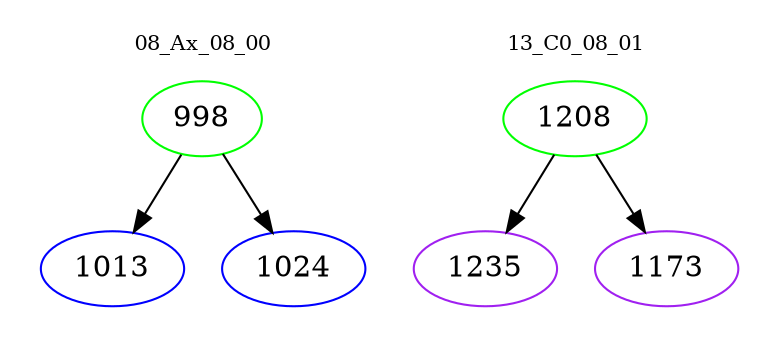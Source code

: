 digraph{
subgraph cluster_0 {
color = white
label = "08_Ax_08_00";
fontsize=10;
T0_998 [label="998", color="green"]
T0_998 -> T0_1013 [color="black"]
T0_1013 [label="1013", color="blue"]
T0_998 -> T0_1024 [color="black"]
T0_1024 [label="1024", color="blue"]
}
subgraph cluster_1 {
color = white
label = "13_C0_08_01";
fontsize=10;
T1_1208 [label="1208", color="green"]
T1_1208 -> T1_1235 [color="black"]
T1_1235 [label="1235", color="purple"]
T1_1208 -> T1_1173 [color="black"]
T1_1173 [label="1173", color="purple"]
}
}
